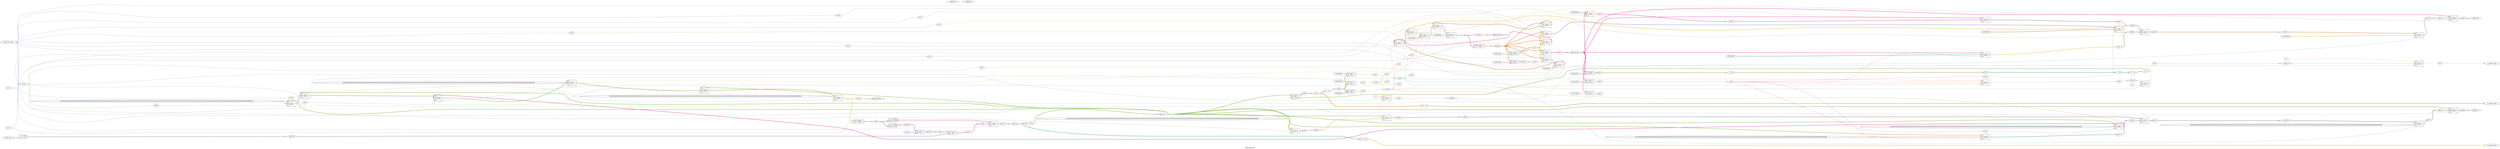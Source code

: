 digraph "SPIInputHandler" {
label="SPIInputHandler";
rankdir="LR";
remincross=true;
n68 [ shape=diamond, label="_GEN_18", color="black", fontcolor="black" ];
n69 [ shape=diamond, label="_GEN_17", color="black", fontcolor="black" ];
n70 [ shape=diamond, label="_GEN_14", color="black", fontcolor="black" ];
n71 [ shape=diamond, label="_GEN_13", color="black", fontcolor="black" ];
n72 [ shape=diamond, label="_GEN_12", color="black", fontcolor="black" ];
n73 [ shape=diamond, label="_GEN_11", color="black", fontcolor="black" ];
n74 [ shape=diamond, label="_GEN_10", color="black", fontcolor="black" ];
n75 [ shape=diamond, label="_GEN_9", color="black", fontcolor="black" ];
n76 [ shape=diamond, label="_GEN_8", color="black", fontcolor="black" ];
n77 [ shape=diamond, label="_GEN_7", color="black", fontcolor="black" ];
n78 [ shape=diamond, label="_GEN_6", color="black", fontcolor="black" ];
n79 [ shape=diamond, label="_GEN_5", color="black", fontcolor="black" ];
n80 [ shape=diamond, label="_GEN_4", color="black", fontcolor="black" ];
n81 [ shape=diamond, label="_T_62", color="black", fontcolor="black" ];
n82 [ shape=diamond, label="_T_60", color="black", fontcolor="black" ];
n83 [ shape=diamond, label="_GEN_2", color="black", fontcolor="black" ];
n84 [ shape=diamond, label="_GEN_1", color="black", fontcolor="black" ];
n85 [ shape=diamond, label="_T_55", color="black", fontcolor="black" ];
n86 [ shape=diamond, label="_T_53", color="black", fontcolor="black" ];
n87 [ shape=diamond, label="_T_49", color="black", fontcolor="black" ];
n88 [ shape=diamond, label="magic", color="black", fontcolor="black" ];
n89 [ shape=diamond, label="_T_38", color="black", fontcolor="black" ];
n90 [ shape=diamond, label="data_set", color="black", fontcolor="black" ];
n91 [ shape=diamond, label="_GEN_15", color="black", fontcolor="black" ];
n92 [ shape=diamond, label="_T_44", color="black", fontcolor="black" ];
n93 [ shape=diamond, label="_GEN_21", color="black", fontcolor="black" ];
n94 [ shape=diamond, label="_T_43", color="black", fontcolor="black" ];
n95 [ shape=diamond, label="_GEN_20", color="black", fontcolor="black" ];
n96 [ shape=diamond, label="_T_37", color="black", fontcolor="black" ];
n97 [ shape=diamond, label="_T_36", color="black", fontcolor="black" ];
n98 [ shape=diamond, label="_T_35", color="black", fontcolor="black" ];
n99 [ shape=diamond, label="data_len_set", color="black", fontcolor="black" ];
n100 [ shape=diamond, label="_T_47", color="black", fontcolor="black" ];
n101 [ shape=diamond, label="_T_46", color="black", fontcolor="black" ];
n102 [ shape=diamond, label="_RAND_1", color="black", fontcolor="black" ];
n103 [ shape=diamond, label="data_len", color="black", fontcolor="black" ];
n104 [ shape=diamond, label="_RAND_0", color="black", fontcolor="black" ];
n105 [ shape=diamond, label="data", color="black", fontcolor="black" ];
n106 [ shape=octagon, label="io_RX_data_valid", color="black", fontcolor="black" ];
n107 [ shape=octagon, label="io_RX_data", color="black", fontcolor="black" ];
n108 [ shape=octagon, label="io_packet_data", color="black", fontcolor="black" ];
n109 [ shape=octagon, label="io_packet_magic", color="black", fontcolor="black" ];
n110 [ shape=octagon, label="io_packet_valid", color="black", fontcolor="black" ];
n111 [ shape=octagon, label="reset", color="black", fontcolor="black" ];
n112 [ shape=octagon, label="clock", color="black", fontcolor="black" ];
{ rank="source"; n106; n107; n111; n112;}
{ rank="sink"; n108; n109; n110;}
c116 [ shape=record, label="{{<p113> CLK|<p114> D}|$650\n$dff|{<p115> Q}}" ];
c117 [ shape=record, label="{{<p113> CLK|<p114> D}|$649\n$dff|{<p115> Q}}" ];
v0 [ label="8'00000000" ];
c122 [ shape=record, label="{{<p118> A|<p119> B|<p120> S}|$291\n$mux|{<p121> Y}}" ];
c123 [ shape=record, label="{{<p118> A|<p119> B|<p120> S}|$288\n$mux|{<p121> Y}}" ];
v1 [ label="8'00000000" ];
c124 [ shape=record, label="{{<p118> A|<p119> B|<p120> S}|$286\n$mux|{<p121> Y}}" ];
c125 [ shape=record, label="{{<p118> A|<p119> B|<p120> S}|$283\n$mux|{<p121> Y}}" ];
v2 [ label="8'00000000" ];
c126 [ shape=record, label="{{<p118> A|<p119> B|<p120> S}|$281\n$mux|{<p121> Y}}" ];
c127 [ shape=record, label="{{<p118> A|<p119> B|<p120> S}|$278\n$mux|{<p121> Y}}" ];
c128 [ shape=record, label="{{<p118> A|<p119> B|<p120> S}|$275\n$mux|{<p121> Y}}" ];
v3 [ label="8'00000000" ];
c129 [ shape=record, label="{{<p118> A|<p119> B|<p120> S}|$273\n$mux|{<p121> Y}}" ];
c130 [ shape=record, label="{{<p118> A|<p119> B|<p120> S}|$270\n$mux|{<p121> Y}}" ];
c131 [ shape=record, label="{{<p118> A|<p119> B|<p120> S}|$267\n$mux|{<p121> Y}}" ];
c132 [ shape=record, label="{{<p118> A|<p119> B|<p120> S}|$264\n$mux|{<p121> Y}}" ];
v4 [ label="256'0000000000000000000000000000000000000000000000000000000000000000000000000000000000000000000000000000000000000000000000000000000000000000000000000000000000000000000000000000000000000000000000000000000000000000000000000000000000000000000000000000000000000000" ];
c133 [ shape=record, label="{{<p118> A|<p119> B|<p120> S}|$262\n$mux|{<p121> Y}}" ];
c134 [ shape=record, label="{{<p118> A|<p119> B|<p120> S}|$259\n$mux|{<p121> Y}}" ];
v5 [ label="256'0000000000000000000000000000000000000000000000000000000000000000000000000000000000000000000000000000000000000000000000000000000000000000000000000000000000000000000000000000000000000000000000000000000000000000000000000000000000000000000000000000000000000000" ];
c135 [ shape=record, label="{{<p118> A|<p119> B|<p120> S}|$257\n$mux|{<p121> Y}}" ];
c136 [ shape=record, label="{{<p118> A|<p119> B|<p120> S}|$254\n$mux|{<p121> Y}}" ];
v6 [ label="256'0000000000000000000000000000000000000000000000000000000000000000000000000000000000000000000000000000000000000000000000000000000000000000000000000000000000000000000000000000000000000000000000000000000000000000000000000000000000000000000000000000000000000000" ];
c137 [ shape=record, label="{{<p118> A|<p119> B|<p120> S}|$252\n$mux|{<p121> Y}}" ];
c138 [ shape=record, label="{{<p118> A|<p119> B|<p120> S}|$248\n$mux|{<p121> Y}}" ];
v7 [ label="256'0000000000000000000000000000000000000000000000000000000000000000000000000000000000000000000000000000000000000000000000000000000000000000000000000000000000000000000000000000000000000000000000000000000000000000000000000000000000000000000000000000000000000000" ];
c139 [ shape=record, label="{{<p118> A|<p119> B|<p120> S}|$246\n$mux|{<p121> Y}}" ];
v8 [ label="1'0" ];
c140 [ shape=record, label="{{<p118> A|<p119> B|<p120> S}|$185\n$mux|{<p121> Y}}" ];
c141 [ shape=record, label="{{<p118> A|<p119> B|<p120> S}|$184\n$mux|{<p121> Y}}" ];
c142 [ shape=record, label="{{<p118> A|<p119> B|<p120> S}|$183\n$mux|{<p121> Y}}" ];
v9 [ label="1'0" ];
c143 [ shape=record, label="{{<p118> A|<p119> B|<p120> S}|$182\n$mux|{<p121> Y}}" ];
v10 [ label="8'00000000" ];
c144 [ shape=record, label="{{<p118> A|<p119> B|<p120> S}|$181\n$mux|{<p121> Y}}" ];
v11 [ label="256'0000000000000000000000000000000000000000000000000000000000000000000000000000000000000000000000000000000000000000000000000000000000000000000000000000000000000000000000000000000000000000000000000000000000000000000000000000000000000000000000000000000000000000" ];
c145 [ shape=record, label="{{<p118> A|<p119> B|<p120> S}|$180\n$mux|{<p121> Y}}" ];
c146 [ shape=record, label="{{<p118> A|<p119> B|<p120> S}|$179\n$mux|{<p121> Y}}" ];
c147 [ shape=record, label="{{<p118> A|<p119> B|<p120> S}|$178\n$mux|{<p121> Y}}" ];
c148 [ shape=record, label="{{<p118> A|<p119> B|<p120> S}|$177\n$mux|{<p121> Y}}" ];
c149 [ shape=record, label="{{<p118> A|<p119> B|<p120> S}|$176\n$mux|{<p121> Y}}" ];
c150 [ shape=record, label="{{<p118> A|<p119> B|<p120> S}|$175\n$mux|{<p121> Y}}" ];
v12 [ label="1'0" ];
c151 [ shape=record, label="{{<p118> A|<p119> B|<p120> S}|$174\n$mux|{<p121> Y}}" ];
v13 [ label="8'00000000" ];
c152 [ shape=record, label="{{<p118> A|<p119> B|<p120> S}|$173\n$mux|{<p121> Y}}" ];
v14 [ label="256'0000000000000000000000000000000000000000000000000000000000000000000000000000000000000000000000000000000000000000000000000000000000000000000000000000000000000000000000000000000000000000000000000000000000000000000000000000000000000000000000000000000000000000" ];
c153 [ shape=record, label="{{<p118> A|<p119> B|<p120> S}|$172\n$mux|{<p121> Y}}" ];
v15 [ label="8'01100000" ];
c154 [ shape=record, label="{{<p118> A|<p119> B}|$171\n$eq|{<p121> Y}}" ];
v16 [ label="8'00000010" ];
c155 [ shape=record, label="{{<p118> A|<p119> B}|$170\n$eq|{<p121> Y}}" ];
v17 [ label="8'00000000" ];
c156 [ shape=record, label="{{<p118> A|<p119> B|<p120> S}|$169\n$mux|{<p121> Y}}" ];
v18 [ label="256'0000000000000000000000000000000000000000000000000000000000000000000000000000000000000000000000000000000000000000000000000000000000000000000000000000000000000000000000000000000000000000000000000000000000000000000000000000000000000000000000000000000000000000" ];
c157 [ shape=record, label="{{<p118> A|<p119> B|<p120> S}|$168\n$mux|{<p121> Y}}" ];
v19 [ label="8'11001000" ];
c158 [ shape=record, label="{{<p118> A|<p119> B}|$167\n$eq|{<p121> Y}}" ];
v20 [ label="8'00000001" ];
c159 [ shape=record, label="{{<p118> A|<p119> B}|$166\n$eq|{<p121> Y}}" ];
v21 [ label="8'00000000" ];
c160 [ shape=record, label="{{<p118> A|<p119> B}|$165\n$eq|{<p121> Y}}" ];
c161 [ shape=record, label="{{<p118> A|<p119> B}|$164\n$shr|{<p121> Y}}" ];
c162 [ shape=record, label="{{<p118> A|<p119> B|<p120> S}|$163\n$mux|{<p121> Y}}" ];
x22 [ shape=record, style=rounded, label="0 -&gt; 270:256 |<s0> 255:0 - 255:0 " ];
x22:e -> c162:p118:w [arrowhead=odiamond, arrowtail=odiamond, dir=both, colorscheme="dark28", color="4", fontcolor="4", style="setlinewidth(3)", label=""];
c163 [ shape=record, label="{{<p118> A|<p119> B}|$162\n$or|{<p121> Y}}" ];
v23 [ label="4'1000" ];
c164 [ shape=record, label="{{<p118> A|<p119> B}|$161\n$shl|{<p121> Y}}" ];
v24 [ label="8'00001000" ];
c165 [ shape=record, label="{{<p118> A|<p119> B}|$160\n$sub|{<p121> Y}}" ];
c166 [ shape=record, label="{{<p118> A|<p119> B|<p120> S}|$159\n$mux|{<p121> Y}}" ];
v25 [ label="8'00001000" ];
c167 [ shape=record, label="{{<p118> A|<p119> B}|$158\n$add|{<p121> Y}}" ];
v26 [ label="8'00001000" ];
c168 [ shape=record, label="{{<p118> A|<p119> B}|$157\n$add|{<p121> Y}}" ];
x27 [shape=box, style=rounded, label="BUF"];
x28 [shape=box, style=rounded, label="BUF"];
x29 [shape=box, style=rounded, label="BUF"];
x30 [shape=box, style=rounded, label="BUF"];
x31 [shape=box, style=rounded, label="BUF"];
x32 [ shape=record, style=rounded, label="<s0> 7:0 - 7:0 " ];
x33 [ shape=record, style=rounded, label="0 -&gt; 270:256 |<s0> 255:0 - 255:0 " ];
x34 [shape=box, style=rounded, label="BUF"];
x35 [ shape=record, style=rounded, label="0 -&gt; 270:8 |<s0> 7:0 - 7:0 " ];
x36 [shape=box, style=rounded, label="BUF"];
x37 [shape=box, style=rounded, label="BUF"];
x38 [ shape=record, style=rounded, label="<s0> 255:0 - 255:0 " ];
x39 [shape=box, style=rounded, label="BUF"];
x40 [ shape=record, style=rounded, label="<s0> 7:0 - 7:0 " ];
x41 [shape=box, style=rounded, label="BUF"];
x42 [shape=box, style=rounded, label="BUF"];
x43 [shape=box, style=rounded, label="BUF"];
x44 [shape=box, style=rounded, label="BUF"];
x45 [shape=box, style=rounded, label="BUF"];
x46 [shape=box, style=rounded, label="BUF"];
x47 [shape=box, style=rounded, label="BUF"];
x48 [shape=box, style=rounded, label="BUF"];
x49 [shape=box, style=rounded, label="BUF"];
x50 [shape=box, style=rounded, label="BUF"];
x51 [shape=box, style=rounded, label="BUF"];
x52 [shape=box, style=rounded, label="BUF"];
x53 [shape=box, style=rounded, label="BUF"];
x54 [shape=box, style=rounded, label="BUF"];
x55 [shape=box, style=rounded, label="BUF"];
x56 [shape=box, style=rounded, label="BUF"];
x57 [shape=box, style=rounded, label="BUF"];
x58 [shape=box, style=rounded, label="BUF"];
x59 [shape=box, style=rounded, label="BUF"];
x60 [shape=box, style=rounded, label="BUF"];
x61 [shape=box, style=rounded, label="BUF"];
x62 [ shape=record, style=rounded, label="<s0> 7:0 - 7:0 " ];
x63 [ shape=record, style=rounded, label="<s0> 255:0 - 255:0 " ];
x64 [shape=box, style=rounded, label="BUF"];
x65 [shape=box, style=rounded, label="BUF"];
x66 [shape=box, style=rounded, label="BUF"];
x67 [shape=box, style=rounded, label="BUF"];
x68 [shape=box, style=rounded, label="BUF"];
x69 [shape=box, style=rounded, label="BUF"];
x70 [shape=box, style=rounded, label="BUF"];
x71 [shape=box, style=rounded, label="BUF"];
x72 [shape=box, style=rounded, label="BUF"];
x73 [shape=box, style=rounded, label="BUF"];
x74 [shape=box, style=rounded, label="BUF"];
x75 [shape=box, style=rounded, label="BUF"];
x76 [shape=box, style=rounded, label="BUF"];
x77 [shape=box, style=rounded, label="BUF"];
x78 [shape=box, style=rounded, label="BUF"];
x79 [shape=box, style=rounded, label="BUF"];
x80 [shape=box, style=rounded, label="BUF"];
x81 [shape=box, style=rounded, label="BUF"];
x82 [shape=box, style=rounded, label="BUF"];
x83 [shape=box, style=rounded, label="BUF"];
n1 [ shape=point ];
c122:p121:e -> n1:w [colorscheme="dark28", color="4", fontcolor="4", style="setlinewidth(3)", label=""];
n1:e -> c117:p114:w [colorscheme="dark28", color="4", fontcolor="4", style="setlinewidth(3)", label=""];
n1:e -> x83:w:w [colorscheme="dark28", color="4", fontcolor="4", style="setlinewidth(3)", label=""];
x78:e:e -> c126:p120:w [colorscheme="dark28", color="3", fontcolor="3", label=""];
x28:e:e -> n100:w [colorscheme="dark28", color="6", fontcolor="6", style="setlinewidth(3)", label=""];
n100:e -> c127:p119:w [colorscheme="dark28", color="6", fontcolor="6", style="setlinewidth(3)", label=""];
n100:e -> c130:p119:w [colorscheme="dark28", color="6", fontcolor="6", style="setlinewidth(3)", label=""];
n100:e -> c131:p119:w [colorscheme="dark28", color="6", fontcolor="6", style="setlinewidth(3)", label=""];
n100:e -> c132:p119:w [colorscheme="dark28", color="6", fontcolor="6", style="setlinewidth(3)", label=""];
n100:e -> c166:p119:w [colorscheme="dark28", color="6", fontcolor="6", style="setlinewidth(3)", label=""];
x27:e:e -> n101:w [colorscheme="dark28", color="5", fontcolor="5", style="setlinewidth(3)", label=""];
c117:p115:e -> n103:w [colorscheme="dark28", color="2", fontcolor="2", style="setlinewidth(3)", label=""];
n103:e -> c127:p118:w [colorscheme="dark28", color="2", fontcolor="2", style="setlinewidth(3)", label=""];
n103:e -> c130:p118:w [colorscheme="dark28", color="2", fontcolor="2", style="setlinewidth(3)", label=""];
n103:e -> c131:p118:w [colorscheme="dark28", color="2", fontcolor="2", style="setlinewidth(3)", label=""];
n103:e -> c132:p118:w [colorscheme="dark28", color="2", fontcolor="2", style="setlinewidth(3)", label=""];
n103:e -> c166:p118:w [colorscheme="dark28", color="2", fontcolor="2", style="setlinewidth(3)", label=""];
n103:e -> c167:p118:w [colorscheme="dark28", color="2", fontcolor="2", style="setlinewidth(3)", label=""];
n103:e -> c168:p118:w [colorscheme="dark28", color="2", fontcolor="2", style="setlinewidth(3)", label=""];
c116:p115:e -> n105:w [colorscheme="dark28", color="8", fontcolor="8", style="setlinewidth(3)", label=""];
n105:e -> x22:s0:w [colorscheme="dark28", color="8", fontcolor="8", style="setlinewidth(3)", label=""];
n105:e -> x33:s0:w [colorscheme="dark28", color="8", fontcolor="8", style="setlinewidth(3)", label=""];
n106:e -> c140:p120:w [colorscheme="dark28", color="3", fontcolor="3", label=""];
n106:e -> c141:p120:w [colorscheme="dark28", color="3", fontcolor="3", label=""];
n106:e -> c142:p120:w [colorscheme="dark28", color="3", fontcolor="3", label=""];
n106:e -> c162:p120:w [colorscheme="dark28", color="3", fontcolor="3", label=""];
n106:e -> c166:p120:w [colorscheme="dark28", color="3", fontcolor="3", label=""];
n106:e -> x69:w:w [colorscheme="dark28", color="3", fontcolor="3", label=""];
n106:e -> x72:w:w [colorscheme="dark28", color="3", fontcolor="3", label=""];
n106:e -> x73:w:w [colorscheme="dark28", color="3", fontcolor="3", label=""];
n106:e -> x74:w:w [colorscheme="dark28", color="3", fontcolor="3", label=""];
n106:e -> x77:w:w [colorscheme="dark28", color="3", fontcolor="3", label=""];
n106:e -> x81:w:w [colorscheme="dark28", color="3", fontcolor="3", label=""];
n107:e -> x35:s0:w [colorscheme="dark28", color="1", fontcolor="1", style="setlinewidth(3)", label=""];
x63:e -> n108:w [colorscheme="dark28", color="6", fontcolor="6", style="setlinewidth(3)", label=""];
x62:e -> n109:w [colorscheme="dark28", color="7", fontcolor="7", style="setlinewidth(3)", label=""];
c127:p121:e -> c126:p118:w [colorscheme="dark28", color="3", fontcolor="3", style="setlinewidth(3)", label=""];
x61:e:e -> n110:w [colorscheme="dark28", color="4", fontcolor="4", label=""];
n111:e -> x70:w:w [colorscheme="dark28", color="1", fontcolor="1", label=""];
n111:e -> x82:w:w [colorscheme="dark28", color="1", fontcolor="1", label=""];
n112:e -> c116:p113:w [colorscheme="dark28", color="8", fontcolor="8", label=""];
n112:e -> c117:p113:w [colorscheme="dark28", color="8", fontcolor="8", label=""];
x77:e:e -> c127:p120:w [colorscheme="dark28", color="3", fontcolor="3", label=""];
c128:p121:e -> c125:p118:w [colorscheme="dark28", color="3", fontcolor="3", style="setlinewidth(3)", label=""];
x76:e:e -> c128:p120:w [colorscheme="dark28", color="2", fontcolor="2", label=""];
c129:p121:e -> c128:p119:w [colorscheme="dark28", color="7", fontcolor="7", style="setlinewidth(3)", label=""];
x75:e:e -> c129:p120:w [colorscheme="dark28", color="7", fontcolor="7", label=""];
c130:p121:e -> c129:p118:w [colorscheme="dark28", color="4", fontcolor="4", style="setlinewidth(3)", label=""];
x74:e:e -> c130:p120:w [colorscheme="dark28", color="4", fontcolor="4", label=""];
c131:p121:e -> c128:p118:w [colorscheme="dark28", color="4", fontcolor="4", style="setlinewidth(3)", label=""];
x82:e:e -> c122:p120:w [colorscheme="dark28", color="7", fontcolor="7", label=""];
x73:e:e -> c131:p120:w [colorscheme="dark28", color="2", fontcolor="2", label=""];
c132:p121:e -> c123:p118:w [colorscheme="dark28", color="7", fontcolor="7", style="setlinewidth(3)", label=""];
x72:e:e -> c132:p120:w [colorscheme="dark28", color="1", fontcolor="1", label=""];
n23 [ shape=point ];
c133:p121:e -> n23:w [colorscheme="dark28", color="6", fontcolor="6", style="setlinewidth(3)", label=""];
n23:e -> c116:p114:w [colorscheme="dark28", color="6", fontcolor="6", style="setlinewidth(3)", label=""];
n23:e -> x71:w:w [colorscheme="dark28", color="6", fontcolor="6", style="setlinewidth(3)", label=""];
x70:e:e -> c133:p120:w [colorscheme="dark28", color="3", fontcolor="3", label=""];
c134:p121:e -> c133:p118:w [colorscheme="dark28", color="2", fontcolor="2", style="setlinewidth(3)", label=""];
x69:e:e -> c134:p120:w [colorscheme="dark28", color="1", fontcolor="1", label=""];
c135:p121:e -> c134:p119:w [colorscheme="dark28", color="7", fontcolor="7", style="setlinewidth(3)", label=""];
x68:e:e -> c135:p120:w [colorscheme="dark28", color="6", fontcolor="6", label=""];
c136:p121:e -> c135:p118:w [colorscheme="dark28", color="5", fontcolor="5", style="setlinewidth(3)", label=""];
c123:p121:e -> c122:p118:w [colorscheme="dark28", color="1", fontcolor="1", style="setlinewidth(3)", label=""];
x67:e:e -> c136:p120:w [colorscheme="dark28", color="1", fontcolor="1", label=""];
c137:p121:e -> c136:p119:w [colorscheme="dark28", color="4", fontcolor="4", style="setlinewidth(3)", label=""];
x66:e:e -> c137:p120:w [colorscheme="dark28", color="4", fontcolor="4", label=""];
c138:p121:e -> c136:p118:w [colorscheme="dark28", color="3", fontcolor="3", style="setlinewidth(3)", label=""];
x65:e:e -> c138:p120:w [colorscheme="dark28", color="1", fontcolor="1", label=""];
c139:p121:e -> c138:p119:w [colorscheme="dark28", color="4", fontcolor="4", style="setlinewidth(3)", label=""];
x64:e:e -> c139:p120:w [colorscheme="dark28", color="1", fontcolor="1", label=""];
n37 [ shape=diamond, label="$0\\data[255:0]" ];
x71:e:e -> n37:w [colorscheme="dark28", color="6", fontcolor="6", style="setlinewidth(3)", label=""];
n38 [ shape=diamond, label="$0\\data_len[7:0]" ];
x83:e:e -> n38:w [colorscheme="dark28", color="7", fontcolor="7", style="setlinewidth(3)", label=""];
c140:p121:e -> x61:w:w [colorscheme="dark28", color="6", fontcolor="6", label=""];
x81:e:e -> c123:p120:w [colorscheme="dark28", color="6", fontcolor="6", label=""];
c141:p121:e -> x60:w:w [colorscheme="dark28", color="7", fontcolor="7", style="setlinewidth(3)", label=""];
c142:p121:e -> x59:w:w [colorscheme="dark28", color="4", fontcolor="4", style="setlinewidth(3)", label=""];
c143:p121:e -> x58:w:w [colorscheme="dark28", color="6", fontcolor="6", label=""];
c144:p121:e -> x57:w:w [colorscheme="dark28", color="7", fontcolor="7", style="setlinewidth(3)", label=""];
c145:p121:e -> x56:w:w [colorscheme="dark28", color="2", fontcolor="2", style="setlinewidth(3)", label=""];
c146:p121:e -> x55:w:w [colorscheme="dark28", color="8", fontcolor="8", style="setlinewidth(3)", label=""];
c147:p121:e -> x54:w:w [colorscheme="dark28", color="1", fontcolor="1", style="setlinewidth(3)", label=""];
c148:p121:e -> x53:w:w [colorscheme="dark28", color="2", fontcolor="2", label=""];
c149:p121:e -> x52:w:w [colorscheme="dark28", color="8", fontcolor="8", style="setlinewidth(3)", label=""];
c150:p121:e -> x51:w:w [colorscheme="dark28", color="7", fontcolor="7", style="setlinewidth(3)", label=""];
c124:p121:e -> c123:p119:w [colorscheme="dark28", color="5", fontcolor="5", style="setlinewidth(3)", label=""];
c151:p121:e -> x50:w:w [colorscheme="dark28", color="7", fontcolor="7", label=""];
c152:p121:e -> x49:w:w [colorscheme="dark28", color="6", fontcolor="6", style="setlinewidth(3)", label=""];
c153:p121:e -> x48:w:w [colorscheme="dark28", color="8", fontcolor="8", style="setlinewidth(3)", label=""];
c154:p121:e -> x47:w:w [colorscheme="dark28", color="2", fontcolor="2", label=""];
c155:p121:e -> x46:w:w [colorscheme="dark28", color="8", fontcolor="8", label=""];
c156:p121:e -> x45:w:w [colorscheme="dark28", color="6", fontcolor="6", style="setlinewidth(3)", label=""];
c157:p121:e -> x44:w:w [colorscheme="dark28", color="1", fontcolor="1", style="setlinewidth(3)", label=""];
c158:p121:e -> x43:w:w [colorscheme="dark28", color="4", fontcolor="4", label=""];
c159:p121:e -> x42:w:w [colorscheme="dark28", color="8", fontcolor="8", label=""];
c160:p121:e -> x41:w:w [colorscheme="dark28", color="2", fontcolor="2", label=""];
x80:e:e -> c124:p120:w [colorscheme="dark28", color="7", fontcolor="7", label=""];
c161:p121:e -> x39:w:w [colorscheme="dark28", color="8", fontcolor="8", style="setlinewidth(3)", label=""];
c162:p121:e -> x37:w:w [colorscheme="dark28", color="3", fontcolor="3", style="setlinewidth(3)", label=""];
c163:p121:e -> x36:w:w [colorscheme="dark28", color="4", fontcolor="4", style="setlinewidth(3)", label=""];
c164:p121:e -> x34:w:w [colorscheme="dark28", color="8", fontcolor="8", style="setlinewidth(3)", label=""];
c165:p121:e -> x30:w:w [colorscheme="dark28", color="1", fontcolor="1", style="setlinewidth(3)", label=""];
c166:p121:e -> x29:w:w [colorscheme="dark28", color="2", fontcolor="2", style="setlinewidth(3)", label=""];
c167:p121:e -> x28:w:w [colorscheme="dark28", color="2", fontcolor="2", style="setlinewidth(3)", label=""];
c168:p121:e -> x27:w:w [colorscheme="dark28", color="4", fontcolor="4", style="setlinewidth(3)", label=""];
x60:e:e -> n68:w [colorscheme="dark28", color="2", fontcolor="2", style="setlinewidth(3)", label=""];
x59:e:e -> n69:w [colorscheme="dark28", color="4", fontcolor="4", style="setlinewidth(3)", label=""];
c125:p121:e -> c124:p118:w [colorscheme="dark28", color="6", fontcolor="6", style="setlinewidth(3)", label=""];
x58:e:e -> n70:w [colorscheme="dark28", color="1", fontcolor="1", label=""];
n70:e -> c140:p119:w [colorscheme="dark28", color="1", fontcolor="1", label=""];
x57:e:e -> n71:w [colorscheme="dark28", color="5", fontcolor="5", style="setlinewidth(3)", label=""];
n71:e -> c141:p119:w [colorscheme="dark28", color="5", fontcolor="5", style="setlinewidth(3)", label=""];
x56:e:e -> n72:w [colorscheme="dark28", color="8", fontcolor="8", style="setlinewidth(3)", label=""];
n72:e -> c142:p119:w [colorscheme="dark28", color="8", fontcolor="8", style="setlinewidth(3)", label=""];
x55:e:e -> n73:w [colorscheme="dark28", color="2", fontcolor="2", style="setlinewidth(3)", label=""];
n73:e -> c144:p118:w [colorscheme="dark28", color="2", fontcolor="2", style="setlinewidth(3)", label=""];
x54:e:e -> n74:w [colorscheme="dark28", color="8", fontcolor="8", style="setlinewidth(3)", label=""];
n74:e -> c145:p118:w [colorscheme="dark28", color="8", fontcolor="8", style="setlinewidth(3)", label=""];
x53:e:e -> n75:w [colorscheme="dark28", color="3", fontcolor="3", label=""];
n75:e -> c143:p118:w [colorscheme="dark28", color="3", fontcolor="3", label=""];
x52:e:e -> n76:w [colorscheme="dark28", color="7", fontcolor="7", style="setlinewidth(3)", label=""];
n76:e -> c146:p118:w [colorscheme="dark28", color="7", fontcolor="7", style="setlinewidth(3)", label=""];
x51:e:e -> n77:w [colorscheme="dark28", color="8", fontcolor="8", style="setlinewidth(3)", label=""];
n77:e -> c147:p118:w [colorscheme="dark28", color="8", fontcolor="8", style="setlinewidth(3)", label=""];
x50:e:e -> n78:w [colorscheme="dark28", color="2", fontcolor="2", label=""];
n78:e -> c148:p118:w [colorscheme="dark28", color="2", fontcolor="2", label=""];
x49:e:e -> n79:w [colorscheme="dark28", color="4", fontcolor="4", style="setlinewidth(3)", label=""];
n79:e -> c149:p119:w [colorscheme="dark28", color="4", fontcolor="4", style="setlinewidth(3)", label=""];
x79:e:e -> c125:p120:w [colorscheme="dark28", color="6", fontcolor="6", label=""];
x48:e:e -> n80:w [colorscheme="dark28", color="6", fontcolor="6", style="setlinewidth(3)", label=""];
n80:e -> c150:p119:w [colorscheme="dark28", color="6", fontcolor="6", style="setlinewidth(3)", label=""];
x47:e:e -> n81:w [colorscheme="dark28", color="5", fontcolor="5", label=""];
n81:e -> c151:p119:w [colorscheme="dark28", color="5", fontcolor="5", label=""];
n81:e -> c152:p120:w [colorscheme="dark28", color="5", fontcolor="5", label=""];
n81:e -> c153:p120:w [colorscheme="dark28", color="5", fontcolor="5", label=""];
n81:e -> x64:w:w [colorscheme="dark28", color="5", fontcolor="5", label=""];
n81:e -> x75:w:w [colorscheme="dark28", color="5", fontcolor="5", label=""];
x46:e:e -> n82:w [colorscheme="dark28", color="6", fontcolor="6", label=""];
n82:e -> c149:p120:w [colorscheme="dark28", color="6", fontcolor="6", label=""];
n82:e -> c150:p120:w [colorscheme="dark28", color="6", fontcolor="6", label=""];
n82:e -> c151:p120:w [colorscheme="dark28", color="6", fontcolor="6", label=""];
n82:e -> x65:w:w [colorscheme="dark28", color="6", fontcolor="6", label=""];
n82:e -> x76:w:w [colorscheme="dark28", color="6", fontcolor="6", label=""];
x45:e:e -> n83:w [colorscheme="dark28", color="8", fontcolor="8", style="setlinewidth(3)", label=""];
n83:e -> c146:p119:w [colorscheme="dark28", color="8", fontcolor="8", style="setlinewidth(3)", label=""];
x44:e:e -> n84:w [colorscheme="dark28", color="3", fontcolor="3", style="setlinewidth(3)", label=""];
n84:e -> c147:p119:w [colorscheme="dark28", color="3", fontcolor="3", style="setlinewidth(3)", label=""];
x43:e:e -> n85:w [colorscheme="dark28", color="4", fontcolor="4", label=""];
n85:e -> c148:p119:w [colorscheme="dark28", color="4", fontcolor="4", label=""];
n85:e -> c156:p120:w [colorscheme="dark28", color="4", fontcolor="4", label=""];
n85:e -> c157:p120:w [colorscheme="dark28", color="4", fontcolor="4", label=""];
n85:e -> x66:w:w [colorscheme="dark28", color="4", fontcolor="4", label=""];
n85:e -> x78:w:w [colorscheme="dark28", color="4", fontcolor="4", label=""];
x42:e:e -> n86:w [colorscheme="dark28", color="2", fontcolor="2", label=""];
n86:e -> c146:p120:w [colorscheme="dark28", color="2", fontcolor="2", label=""];
n86:e -> c147:p120:w [colorscheme="dark28", color="2", fontcolor="2", label=""];
n86:e -> c148:p120:w [colorscheme="dark28", color="2", fontcolor="2", label=""];
n86:e -> x67:w:w [colorscheme="dark28", color="2", fontcolor="2", label=""];
n86:e -> x79:w:w [colorscheme="dark28", color="2", fontcolor="2", label=""];
x41:e:e -> n87:w [colorscheme="dark28", color="1", fontcolor="1", label=""];
n87:e -> c143:p120:w [colorscheme="dark28", color="1", fontcolor="1", label=""];
n87:e -> c144:p120:w [colorscheme="dark28", color="1", fontcolor="1", label=""];
n87:e -> c145:p120:w [colorscheme="dark28", color="1", fontcolor="1", label=""];
n87:e -> x68:w:w [colorscheme="dark28", color="1", fontcolor="1", label=""];
n87:e -> x80:w:w [colorscheme="dark28", color="1", fontcolor="1", label=""];
x40:e -> n88:w [colorscheme="dark28", color="5", fontcolor="5", style="setlinewidth(3)", label=""];
n88:e -> c155:p119:w [colorscheme="dark28", color="5", fontcolor="5", style="setlinewidth(3)", label=""];
n88:e -> c159:p119:w [colorscheme="dark28", color="5", fontcolor="5", style="setlinewidth(3)", label=""];
n88:e -> c160:p119:w [colorscheme="dark28", color="5", fontcolor="5", style="setlinewidth(3)", label=""];
x39:e:e -> n89:w [colorscheme="dark28", color="2", fontcolor="2", style="setlinewidth(3)", label=""];
n89:e -> x40:s0:w [colorscheme="dark28", color="2", fontcolor="2", style="setlinewidth(3)", label=""];
n89:e -> x62:s0:w [colorscheme="dark28", color="2", fontcolor="2", style="setlinewidth(3)", label=""];
c126:p121:e -> c125:p119:w [colorscheme="dark28", color="6", fontcolor="6", style="setlinewidth(3)", label=""];
x38:e -> n90:w [colorscheme="dark28", color="5", fontcolor="5", style="setlinewidth(3)", label=""];
n90:e -> c134:p118:w [colorscheme="dark28", color="5", fontcolor="5", style="setlinewidth(3)", label=""];
n90:e -> c137:p118:w [colorscheme="dark28", color="5", fontcolor="5", style="setlinewidth(3)", label=""];
n90:e -> c138:p118:w [colorscheme="dark28", color="5", fontcolor="5", style="setlinewidth(3)", label=""];
n90:e -> c139:p118:w [colorscheme="dark28", color="5", fontcolor="5", style="setlinewidth(3)", label=""];
n90:e -> c142:p118:w [colorscheme="dark28", color="5", fontcolor="5", style="setlinewidth(3)", label=""];
n90:e -> c150:p118:w [colorscheme="dark28", color="5", fontcolor="5", style="setlinewidth(3)", label=""];
n90:e -> c153:p118:w [colorscheme="dark28", color="5", fontcolor="5", style="setlinewidth(3)", label=""];
n90:e -> c157:p118:w [colorscheme="dark28", color="5", fontcolor="5", style="setlinewidth(3)", label=""];
n90:e -> c161:p118:w [colorscheme="dark28", color="5", fontcolor="5", style="setlinewidth(3)", label=""];
x37:e:e -> n91:w [colorscheme="dark28", color="1", fontcolor="1", style="setlinewidth(3)", label=""];
n91:e -> x38:s0:w [colorscheme="dark28", color="1", fontcolor="1", style="setlinewidth(3)", label=""];
n91:e -> x63:s0:w [colorscheme="dark28", color="1", fontcolor="1", style="setlinewidth(3)", label=""];
x36:e:e -> n92:w [colorscheme="dark28", color="4", fontcolor="4", style="setlinewidth(3)", label=""];
n92:e -> c162:p119:w [colorscheme="dark28", color="4", fontcolor="4", style="setlinewidth(3)", label=""];
x35:e -> n93:w [colorscheme="dark28", color="3", fontcolor="3", style="setlinewidth(3)", label=""];
n93:e -> c163:p119:w [colorscheme="dark28", color="3", fontcolor="3", style="setlinewidth(3)", label=""];
x34:e:e -> n94:w [colorscheme="dark28", color="4", fontcolor="4", style="setlinewidth(3)", label=""];
n94:e -> c163:p118:w [colorscheme="dark28", color="4", fontcolor="4", style="setlinewidth(3)", label=""];
x33:e -> n95:w [colorscheme="dark28", color="4", fontcolor="4", style="setlinewidth(3)", label=""];
n95:e -> c164:p118:w [colorscheme="dark28", color="4", fontcolor="4", style="setlinewidth(3)", label=""];
x32:e -> n96:w [colorscheme="dark28", color="5", fontcolor="5", style="setlinewidth(3)", label=""];
n96:e -> c161:p119:w [colorscheme="dark28", color="5", fontcolor="5", style="setlinewidth(3)", label=""];
x31:e:e -> n97:w [colorscheme="dark28", color="1", fontcolor="1", style="setlinewidth(3)", label=""];
n97:e -> x32:s0:w [colorscheme="dark28", color="1", fontcolor="1", style="setlinewidth(3)", label=""];
x30:e:e -> n98:w [colorscheme="dark28", color="7", fontcolor="7", style="setlinewidth(3)", label=""];
n98:e -> x31:w:w [colorscheme="dark28", color="7", fontcolor="7", style="setlinewidth(3)", label=""];
x29:e:e -> n99:w [colorscheme="dark28", color="4", fontcolor="4", style="setlinewidth(3)", label=""];
n99:e -> c141:p118:w [colorscheme="dark28", color="4", fontcolor="4", style="setlinewidth(3)", label=""];
n99:e -> c149:p118:w [colorscheme="dark28", color="4", fontcolor="4", style="setlinewidth(3)", label=""];
n99:e -> c152:p118:w [colorscheme="dark28", color="4", fontcolor="4", style="setlinewidth(3)", label=""];
n99:e -> c154:p118:w [colorscheme="dark28", color="4", fontcolor="4", style="setlinewidth(3)", label=""];
n99:e -> c156:p118:w [colorscheme="dark28", color="4", fontcolor="4", style="setlinewidth(3)", label=""];
n99:e -> c158:p118:w [colorscheme="dark28", color="4", fontcolor="4", style="setlinewidth(3)", label=""];
n99:e -> c165:p118:w [colorscheme="dark28", color="4", fontcolor="4", style="setlinewidth(3)", label=""];
v0:e -> c122:p119:w [colorscheme="dark28", color="2", fontcolor="2", style="setlinewidth(3)", label=""];
v1:e -> c124:p119:w [colorscheme="dark28", color="4", fontcolor="4", style="setlinewidth(3)", label=""];
v10:e -> c144:p119:w [colorscheme="dark28", color="6", fontcolor="6", style="setlinewidth(3)", label=""];
v11:e -> c145:p119:w [colorscheme="dark28", color="5", fontcolor="5", style="setlinewidth(3)", label=""];
v12:e -> c151:p118:w [colorscheme="dark28", color="4", fontcolor="4", label=""];
v13:e -> c152:p119:w [colorscheme="dark28", color="4", fontcolor="4", style="setlinewidth(3)", label=""];
v14:e -> c153:p119:w [colorscheme="dark28", color="6", fontcolor="6", style="setlinewidth(3)", label=""];
v15:e -> c154:p119:w [colorscheme="dark28", color="6", fontcolor="6", style="setlinewidth(3)", label=""];
v16:e -> c155:p118:w [colorscheme="dark28", color="6", fontcolor="6", style="setlinewidth(3)", label=""];
v17:e -> c156:p119:w [colorscheme="dark28", color="1", fontcolor="1", style="setlinewidth(3)", label=""];
v18:e -> c157:p119:w [colorscheme="dark28", color="2", fontcolor="2", style="setlinewidth(3)", label=""];
v19:e -> c158:p119:w [colorscheme="dark28", color="5", fontcolor="5", style="setlinewidth(3)", label=""];
v2:e -> c126:p119:w [colorscheme="dark28", color="7", fontcolor="7", style="setlinewidth(3)", label=""];
v20:e -> c159:p118:w [colorscheme="dark28", color="1", fontcolor="1", style="setlinewidth(3)", label=""];
v21:e -> c160:p118:w [colorscheme="dark28", color="3", fontcolor="3", style="setlinewidth(3)", label=""];
v23:e -> c164:p119:w [colorscheme="dark28", color="3", fontcolor="3", style="setlinewidth(3)", label=""];
v24:e -> c165:p119:w [colorscheme="dark28", color="3", fontcolor="3", style="setlinewidth(3)", label=""];
v25:e -> c167:p119:w [colorscheme="dark28", color="5", fontcolor="5", style="setlinewidth(3)", label=""];
v26:e -> c168:p119:w [colorscheme="dark28", color="7", fontcolor="7", style="setlinewidth(3)", label=""];
v3:e -> c129:p119:w [colorscheme="dark28", color="2", fontcolor="2", style="setlinewidth(3)", label=""];
v4:e -> c133:p119:w [colorscheme="dark28", color="6", fontcolor="6", style="setlinewidth(3)", label=""];
v5:e -> c135:p119:w [colorscheme="dark28", color="4", fontcolor="4", style="setlinewidth(3)", label=""];
v6:e -> c137:p119:w [colorscheme="dark28", color="7", fontcolor="7", style="setlinewidth(3)", label=""];
v7:e -> c139:p119:w [colorscheme="dark28", color="2", fontcolor="2", style="setlinewidth(3)", label=""];
v8:e -> c140:p118:w [colorscheme="dark28", color="6", fontcolor="6", label=""];
v9:e -> c143:p119:w [colorscheme="dark28", color="6", fontcolor="6", label=""];
}
